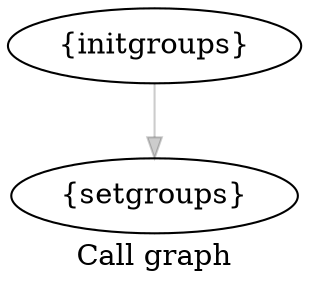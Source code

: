 digraph "Call graph" {
	label="Call graph";
	"Node0x80813d780" [label="{initgroups}"];
	"Node0x80813d780" -> "Node0x80813d840" [color="#00000033"];

	"Node0x80813d840" [label="{setgroups}"];

}

